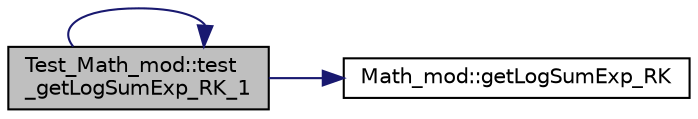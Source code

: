 digraph "Test_Math_mod::test_getLogSumExp_RK_1"
{
 // LATEX_PDF_SIZE
  edge [fontname="Helvetica",fontsize="10",labelfontname="Helvetica",labelfontsize="10"];
  node [fontname="Helvetica",fontsize="10",shape=record];
  rankdir="LR";
  Node1 [label="Test_Math_mod::test\l_getLogSumExp_RK_1",height=0.2,width=0.4,color="black", fillcolor="grey75", style="filled", fontcolor="black",tooltip=" "];
  Node1 -> Node2 [color="midnightblue",fontsize="10",style="solid",fontname="Helvetica"];
  Node2 [label="Math_mod::getLogSumExp_RK",height=0.2,width=0.4,color="black", fillcolor="white", style="filled",URL="$namespaceMath__mod.html#a19c8ee19b0f93d3586bf2de1c464f249",tooltip="Return the logarithm of the sum of the exponential of the input real vector robustly (without overflo..."];
  Node1 -> Node1 [color="midnightblue",fontsize="10",style="solid",fontname="Helvetica"];
}
